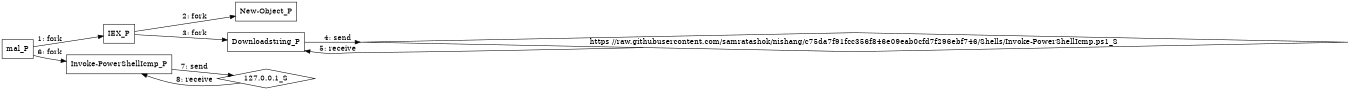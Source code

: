 digraph T1095 {
rankdir="LR"
size="9"
fixedsize="false"
splines="true"
nodesep=0.3
ranksep=0
fontsize=10
overlap="scalexy"
engine= "neato"
	"mal_P" [node_type=Process shape=box]
	"IEX_P" [node_type=Process shape=box]
	"New-Object_P" [node_type=Process shape=box]
	"Downloadstring_P" [node_type=Process shape=box]
	"Invoke-PowerShellIcmp_P" [node_type=Process shape=box]
	"https //raw.githubusercontent.com/samratashok/nishang/c75da7f91fcc356f846e09eab0cfd7f296ebf746/Shells/Invoke-PowerShellIcmp.ps1_S" [node_type=Socket shape=diamond]
	"127.0.0.1_S" [node_type=Socket shape=diamond]
	"mal_P" -> "IEX_P" [label="1: fork"]
	"IEX_P" -> "New-Object_P" [label="2: fork"]
	"IEX_P" -> "Downloadstring_P" [label="3: fork"]
	"Downloadstring_P" -> "https //raw.githubusercontent.com/samratashok/nishang/c75da7f91fcc356f846e09eab0cfd7f296ebf746/Shells/Invoke-PowerShellIcmp.ps1_S" [label="4: send"]
	"https //raw.githubusercontent.com/samratashok/nishang/c75da7f91fcc356f846e09eab0cfd7f296ebf746/Shells/Invoke-PowerShellIcmp.ps1_S" -> "Downloadstring_P" [label="5: receive"]
	"mal_P" -> "Invoke-PowerShellIcmp_P" [label="6: fork"]
	"Invoke-PowerShellIcmp_P" -> "127.0.0.1_S" [label="7: send"]
	"127.0.0.1_S" -> "Invoke-PowerShellIcmp_P" [label="8: receive"]
}
